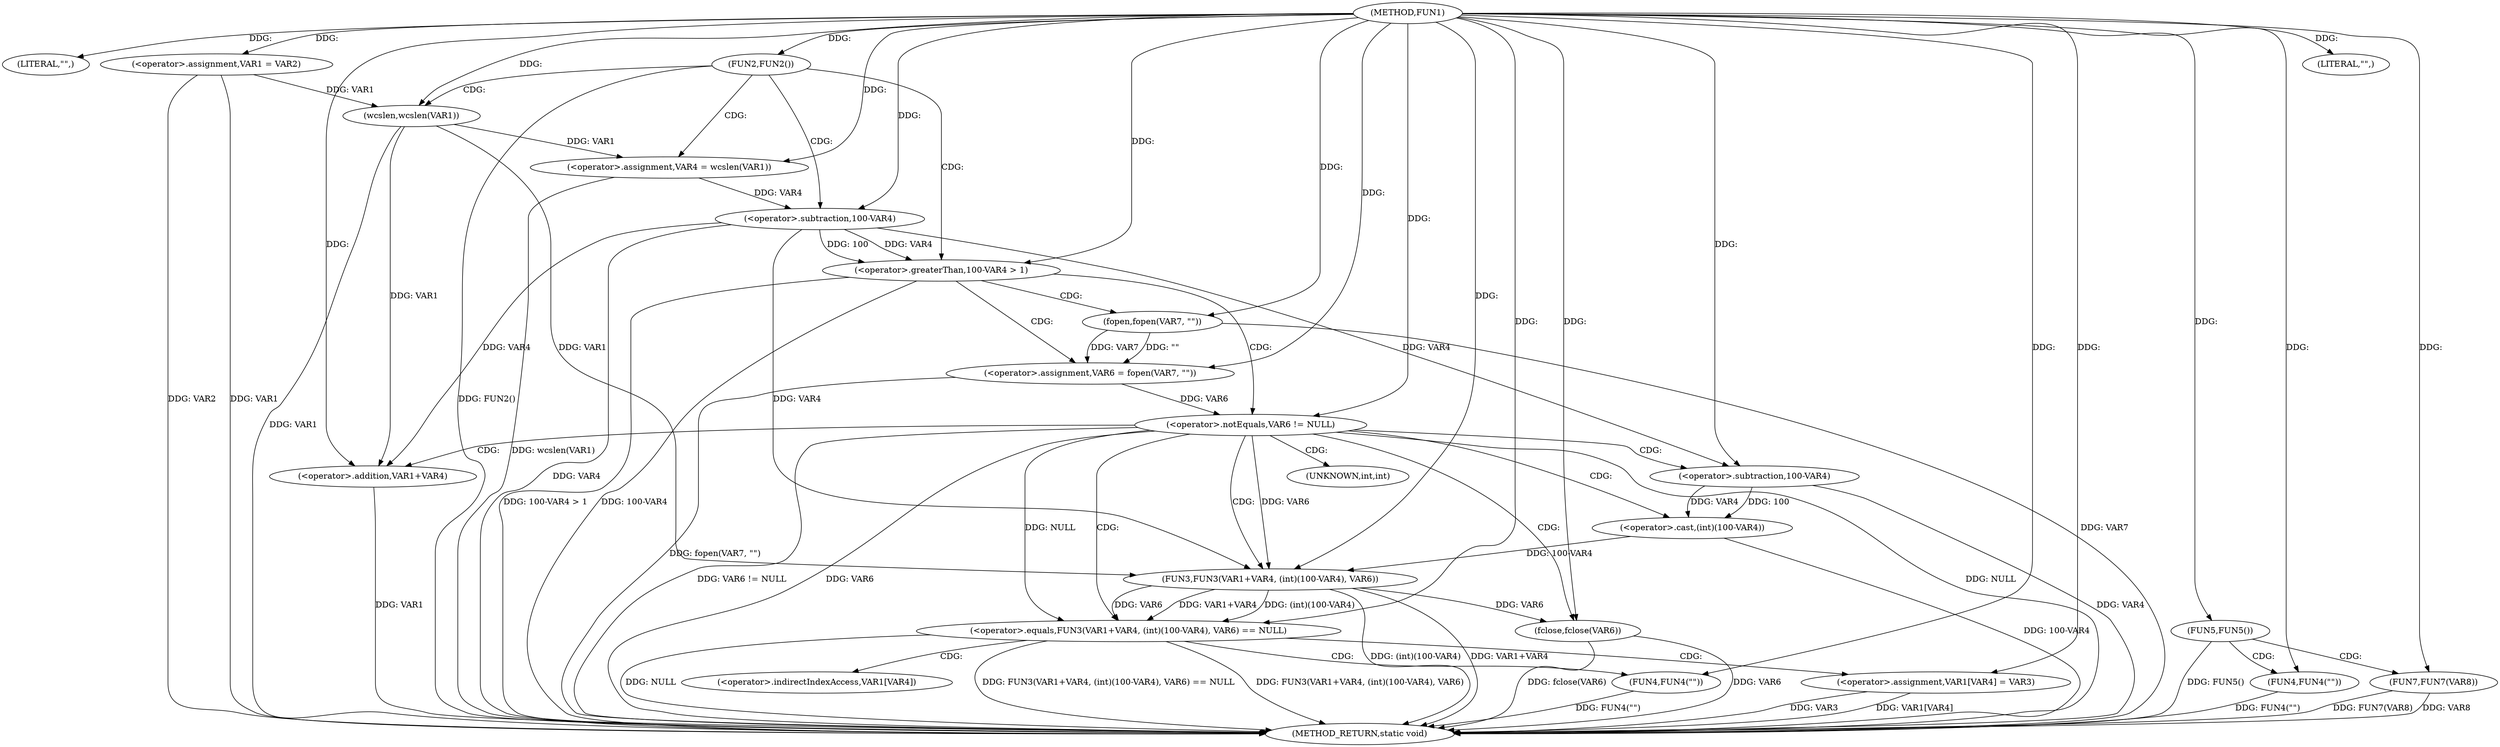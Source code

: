 digraph FUN1 {  
"1000100" [label = "(METHOD,FUN1)" ]
"1000168" [label = "(METHOD_RETURN,static void)" ]
"1000103" [label = "(LITERAL,\"\",)" ]
"1000104" [label = "(<operator>.assignment,VAR1 = VAR2)" ]
"1000108" [label = "(FUN2,FUN2())" ]
"1000112" [label = "(<operator>.assignment,VAR4 = wcslen(VAR1))" ]
"1000114" [label = "(wcslen,wcslen(VAR1))" ]
"1000118" [label = "(<operator>.greaterThan,100-VAR4 > 1)" ]
"1000119" [label = "(<operator>.subtraction,100-VAR4)" ]
"1000124" [label = "(<operator>.assignment,VAR6 = fopen(VAR7, \"\"))" ]
"1000126" [label = "(fopen,fopen(VAR7, \"\"))" ]
"1000130" [label = "(<operator>.notEquals,VAR6 != NULL)" ]
"1000135" [label = "(<operator>.equals,FUN3(VAR1+VAR4, (int)(100-VAR4), VAR6) == NULL)" ]
"1000136" [label = "(FUN3,FUN3(VAR1+VAR4, (int)(100-VAR4), VAR6))" ]
"1000137" [label = "(<operator>.addition,VAR1+VAR4)" ]
"1000140" [label = "(<operator>.cast,(int)(100-VAR4))" ]
"1000142" [label = "(<operator>.subtraction,100-VAR4)" ]
"1000148" [label = "(FUN4,FUN4(\"\"))" ]
"1000150" [label = "(<operator>.assignment,VAR1[VAR4] = VAR3)" ]
"1000155" [label = "(fclose,fclose(VAR6))" ]
"1000158" [label = "(FUN5,FUN5())" ]
"1000160" [label = "(FUN4,FUN4(\"\"))" ]
"1000165" [label = "(LITERAL,\"\",)" ]
"1000166" [label = "(FUN7,FUN7(VAR8))" ]
"1000141" [label = "(UNKNOWN,int,int)" ]
"1000151" [label = "(<operator>.indirectIndexAccess,VAR1[VAR4])" ]
  "1000140" -> "1000168"  [ label = "DDG: 100-VAR4"] 
  "1000108" -> "1000168"  [ label = "DDG: FUN2()"] 
  "1000150" -> "1000168"  [ label = "DDG: VAR1[VAR4]"] 
  "1000104" -> "1000168"  [ label = "DDG: VAR1"] 
  "1000130" -> "1000168"  [ label = "DDG: NULL"] 
  "1000148" -> "1000168"  [ label = "DDG: FUN4(\"\")"] 
  "1000126" -> "1000168"  [ label = "DDG: VAR7"] 
  "1000118" -> "1000168"  [ label = "DDG: 100-VAR4 > 1"] 
  "1000150" -> "1000168"  [ label = "DDG: VAR3"] 
  "1000135" -> "1000168"  [ label = "DDG: FUN3(VAR1+VAR4, (int)(100-VAR4), VAR6) == NULL"] 
  "1000135" -> "1000168"  [ label = "DDG: FUN3(VAR1+VAR4, (int)(100-VAR4), VAR6)"] 
  "1000118" -> "1000168"  [ label = "DDG: 100-VAR4"] 
  "1000135" -> "1000168"  [ label = "DDG: NULL"] 
  "1000130" -> "1000168"  [ label = "DDG: VAR6 != NULL"] 
  "1000124" -> "1000168"  [ label = "DDG: fopen(VAR7, \"\")"] 
  "1000112" -> "1000168"  [ label = "DDG: wcslen(VAR1)"] 
  "1000160" -> "1000168"  [ label = "DDG: FUN4(\"\")"] 
  "1000166" -> "1000168"  [ label = "DDG: FUN7(VAR8)"] 
  "1000136" -> "1000168"  [ label = "DDG: (int)(100-VAR4)"] 
  "1000155" -> "1000168"  [ label = "DDG: fclose(VAR6)"] 
  "1000158" -> "1000168"  [ label = "DDG: FUN5()"] 
  "1000142" -> "1000168"  [ label = "DDG: VAR4"] 
  "1000166" -> "1000168"  [ label = "DDG: VAR8"] 
  "1000114" -> "1000168"  [ label = "DDG: VAR1"] 
  "1000119" -> "1000168"  [ label = "DDG: VAR4"] 
  "1000155" -> "1000168"  [ label = "DDG: VAR6"] 
  "1000137" -> "1000168"  [ label = "DDG: VAR1"] 
  "1000136" -> "1000168"  [ label = "DDG: VAR1+VAR4"] 
  "1000104" -> "1000168"  [ label = "DDG: VAR2"] 
  "1000130" -> "1000168"  [ label = "DDG: VAR6"] 
  "1000100" -> "1000103"  [ label = "DDG: "] 
  "1000100" -> "1000104"  [ label = "DDG: "] 
  "1000100" -> "1000108"  [ label = "DDG: "] 
  "1000114" -> "1000112"  [ label = "DDG: VAR1"] 
  "1000100" -> "1000112"  [ label = "DDG: "] 
  "1000104" -> "1000114"  [ label = "DDG: VAR1"] 
  "1000100" -> "1000114"  [ label = "DDG: "] 
  "1000119" -> "1000118"  [ label = "DDG: 100"] 
  "1000119" -> "1000118"  [ label = "DDG: VAR4"] 
  "1000100" -> "1000119"  [ label = "DDG: "] 
  "1000112" -> "1000119"  [ label = "DDG: VAR4"] 
  "1000100" -> "1000118"  [ label = "DDG: "] 
  "1000126" -> "1000124"  [ label = "DDG: VAR7"] 
  "1000126" -> "1000124"  [ label = "DDG: \"\""] 
  "1000100" -> "1000124"  [ label = "DDG: "] 
  "1000100" -> "1000126"  [ label = "DDG: "] 
  "1000124" -> "1000130"  [ label = "DDG: VAR6"] 
  "1000100" -> "1000130"  [ label = "DDG: "] 
  "1000136" -> "1000135"  [ label = "DDG: VAR1+VAR4"] 
  "1000136" -> "1000135"  [ label = "DDG: (int)(100-VAR4)"] 
  "1000136" -> "1000135"  [ label = "DDG: VAR6"] 
  "1000114" -> "1000136"  [ label = "DDG: VAR1"] 
  "1000100" -> "1000136"  [ label = "DDG: "] 
  "1000119" -> "1000136"  [ label = "DDG: VAR4"] 
  "1000114" -> "1000137"  [ label = "DDG: VAR1"] 
  "1000100" -> "1000137"  [ label = "DDG: "] 
  "1000119" -> "1000137"  [ label = "DDG: VAR4"] 
  "1000140" -> "1000136"  [ label = "DDG: 100-VAR4"] 
  "1000142" -> "1000140"  [ label = "DDG: 100"] 
  "1000142" -> "1000140"  [ label = "DDG: VAR4"] 
  "1000100" -> "1000142"  [ label = "DDG: "] 
  "1000119" -> "1000142"  [ label = "DDG: VAR4"] 
  "1000130" -> "1000136"  [ label = "DDG: VAR6"] 
  "1000130" -> "1000135"  [ label = "DDG: NULL"] 
  "1000100" -> "1000135"  [ label = "DDG: "] 
  "1000100" -> "1000148"  [ label = "DDG: "] 
  "1000100" -> "1000150"  [ label = "DDG: "] 
  "1000136" -> "1000155"  [ label = "DDG: VAR6"] 
  "1000100" -> "1000155"  [ label = "DDG: "] 
  "1000100" -> "1000158"  [ label = "DDG: "] 
  "1000100" -> "1000160"  [ label = "DDG: "] 
  "1000100" -> "1000165"  [ label = "DDG: "] 
  "1000100" -> "1000166"  [ label = "DDG: "] 
  "1000108" -> "1000112"  [ label = "CDG: "] 
  "1000108" -> "1000119"  [ label = "CDG: "] 
  "1000108" -> "1000114"  [ label = "CDG: "] 
  "1000108" -> "1000118"  [ label = "CDG: "] 
  "1000118" -> "1000126"  [ label = "CDG: "] 
  "1000118" -> "1000124"  [ label = "CDG: "] 
  "1000118" -> "1000130"  [ label = "CDG: "] 
  "1000130" -> "1000142"  [ label = "CDG: "] 
  "1000130" -> "1000155"  [ label = "CDG: "] 
  "1000130" -> "1000137"  [ label = "CDG: "] 
  "1000130" -> "1000141"  [ label = "CDG: "] 
  "1000130" -> "1000135"  [ label = "CDG: "] 
  "1000130" -> "1000136"  [ label = "CDG: "] 
  "1000130" -> "1000140"  [ label = "CDG: "] 
  "1000135" -> "1000151"  [ label = "CDG: "] 
  "1000135" -> "1000150"  [ label = "CDG: "] 
  "1000135" -> "1000148"  [ label = "CDG: "] 
  "1000158" -> "1000160"  [ label = "CDG: "] 
  "1000158" -> "1000166"  [ label = "CDG: "] 
}
